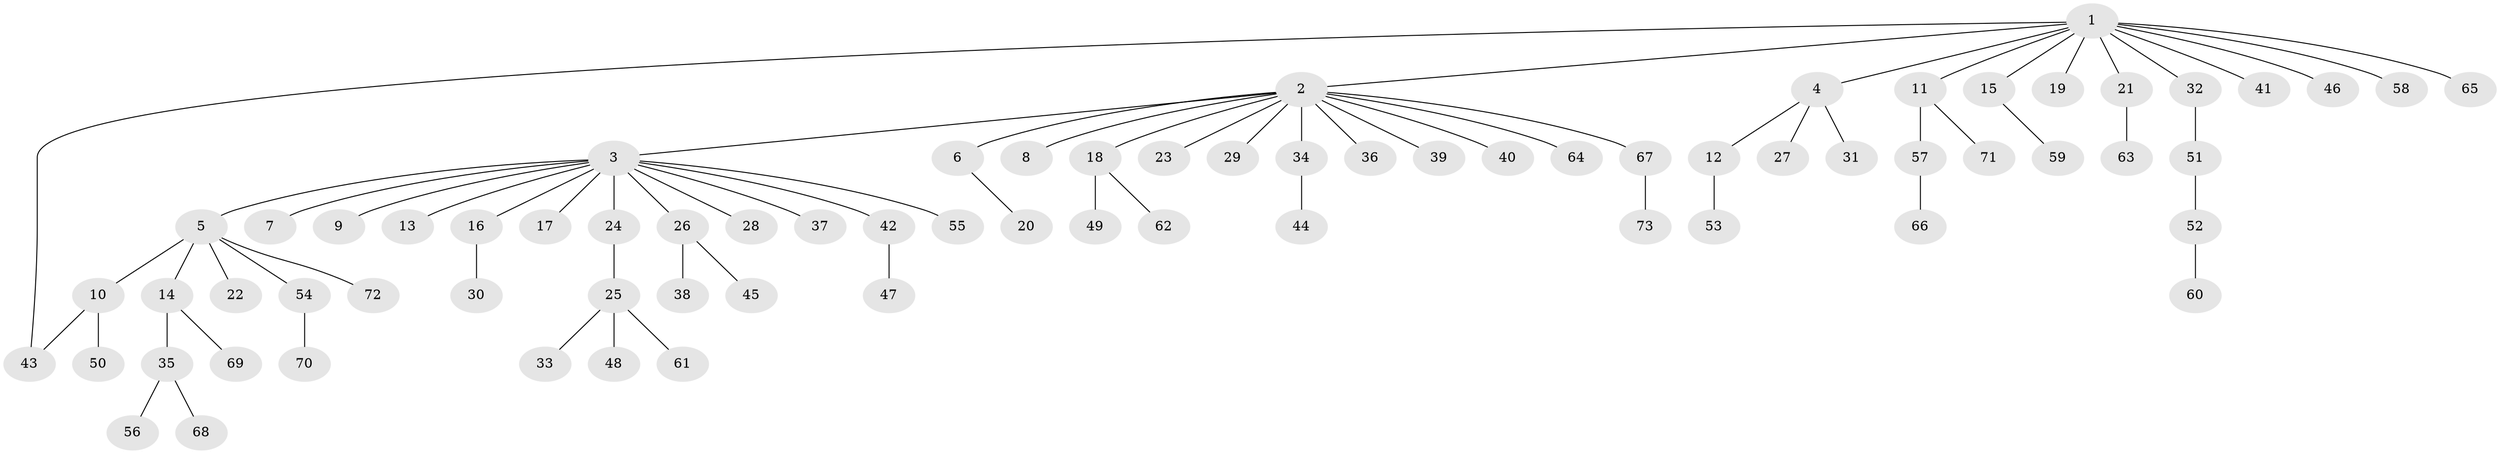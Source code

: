 // coarse degree distribution, {7: 0.05263157894736842, 12: 0.02631578947368421, 3: 0.02631578947368421, 5: 0.02631578947368421, 1: 0.631578947368421, 2: 0.23684210526315788}
// Generated by graph-tools (version 1.1) at 2025/50/03/04/25 22:50:22]
// undirected, 73 vertices, 73 edges
graph export_dot {
  node [color=gray90,style=filled];
  1;
  2;
  3;
  4;
  5;
  6;
  7;
  8;
  9;
  10;
  11;
  12;
  13;
  14;
  15;
  16;
  17;
  18;
  19;
  20;
  21;
  22;
  23;
  24;
  25;
  26;
  27;
  28;
  29;
  30;
  31;
  32;
  33;
  34;
  35;
  36;
  37;
  38;
  39;
  40;
  41;
  42;
  43;
  44;
  45;
  46;
  47;
  48;
  49;
  50;
  51;
  52;
  53;
  54;
  55;
  56;
  57;
  58;
  59;
  60;
  61;
  62;
  63;
  64;
  65;
  66;
  67;
  68;
  69;
  70;
  71;
  72;
  73;
  1 -- 2;
  1 -- 4;
  1 -- 11;
  1 -- 15;
  1 -- 19;
  1 -- 21;
  1 -- 32;
  1 -- 41;
  1 -- 43;
  1 -- 46;
  1 -- 58;
  1 -- 65;
  2 -- 3;
  2 -- 6;
  2 -- 8;
  2 -- 18;
  2 -- 23;
  2 -- 29;
  2 -- 34;
  2 -- 36;
  2 -- 39;
  2 -- 40;
  2 -- 64;
  2 -- 67;
  3 -- 5;
  3 -- 7;
  3 -- 9;
  3 -- 13;
  3 -- 16;
  3 -- 17;
  3 -- 24;
  3 -- 26;
  3 -- 28;
  3 -- 37;
  3 -- 42;
  3 -- 55;
  4 -- 12;
  4 -- 27;
  4 -- 31;
  5 -- 10;
  5 -- 14;
  5 -- 22;
  5 -- 54;
  5 -- 72;
  6 -- 20;
  10 -- 43;
  10 -- 50;
  11 -- 57;
  11 -- 71;
  12 -- 53;
  14 -- 35;
  14 -- 69;
  15 -- 59;
  16 -- 30;
  18 -- 49;
  18 -- 62;
  21 -- 63;
  24 -- 25;
  25 -- 33;
  25 -- 48;
  25 -- 61;
  26 -- 38;
  26 -- 45;
  32 -- 51;
  34 -- 44;
  35 -- 56;
  35 -- 68;
  42 -- 47;
  51 -- 52;
  52 -- 60;
  54 -- 70;
  57 -- 66;
  67 -- 73;
}
